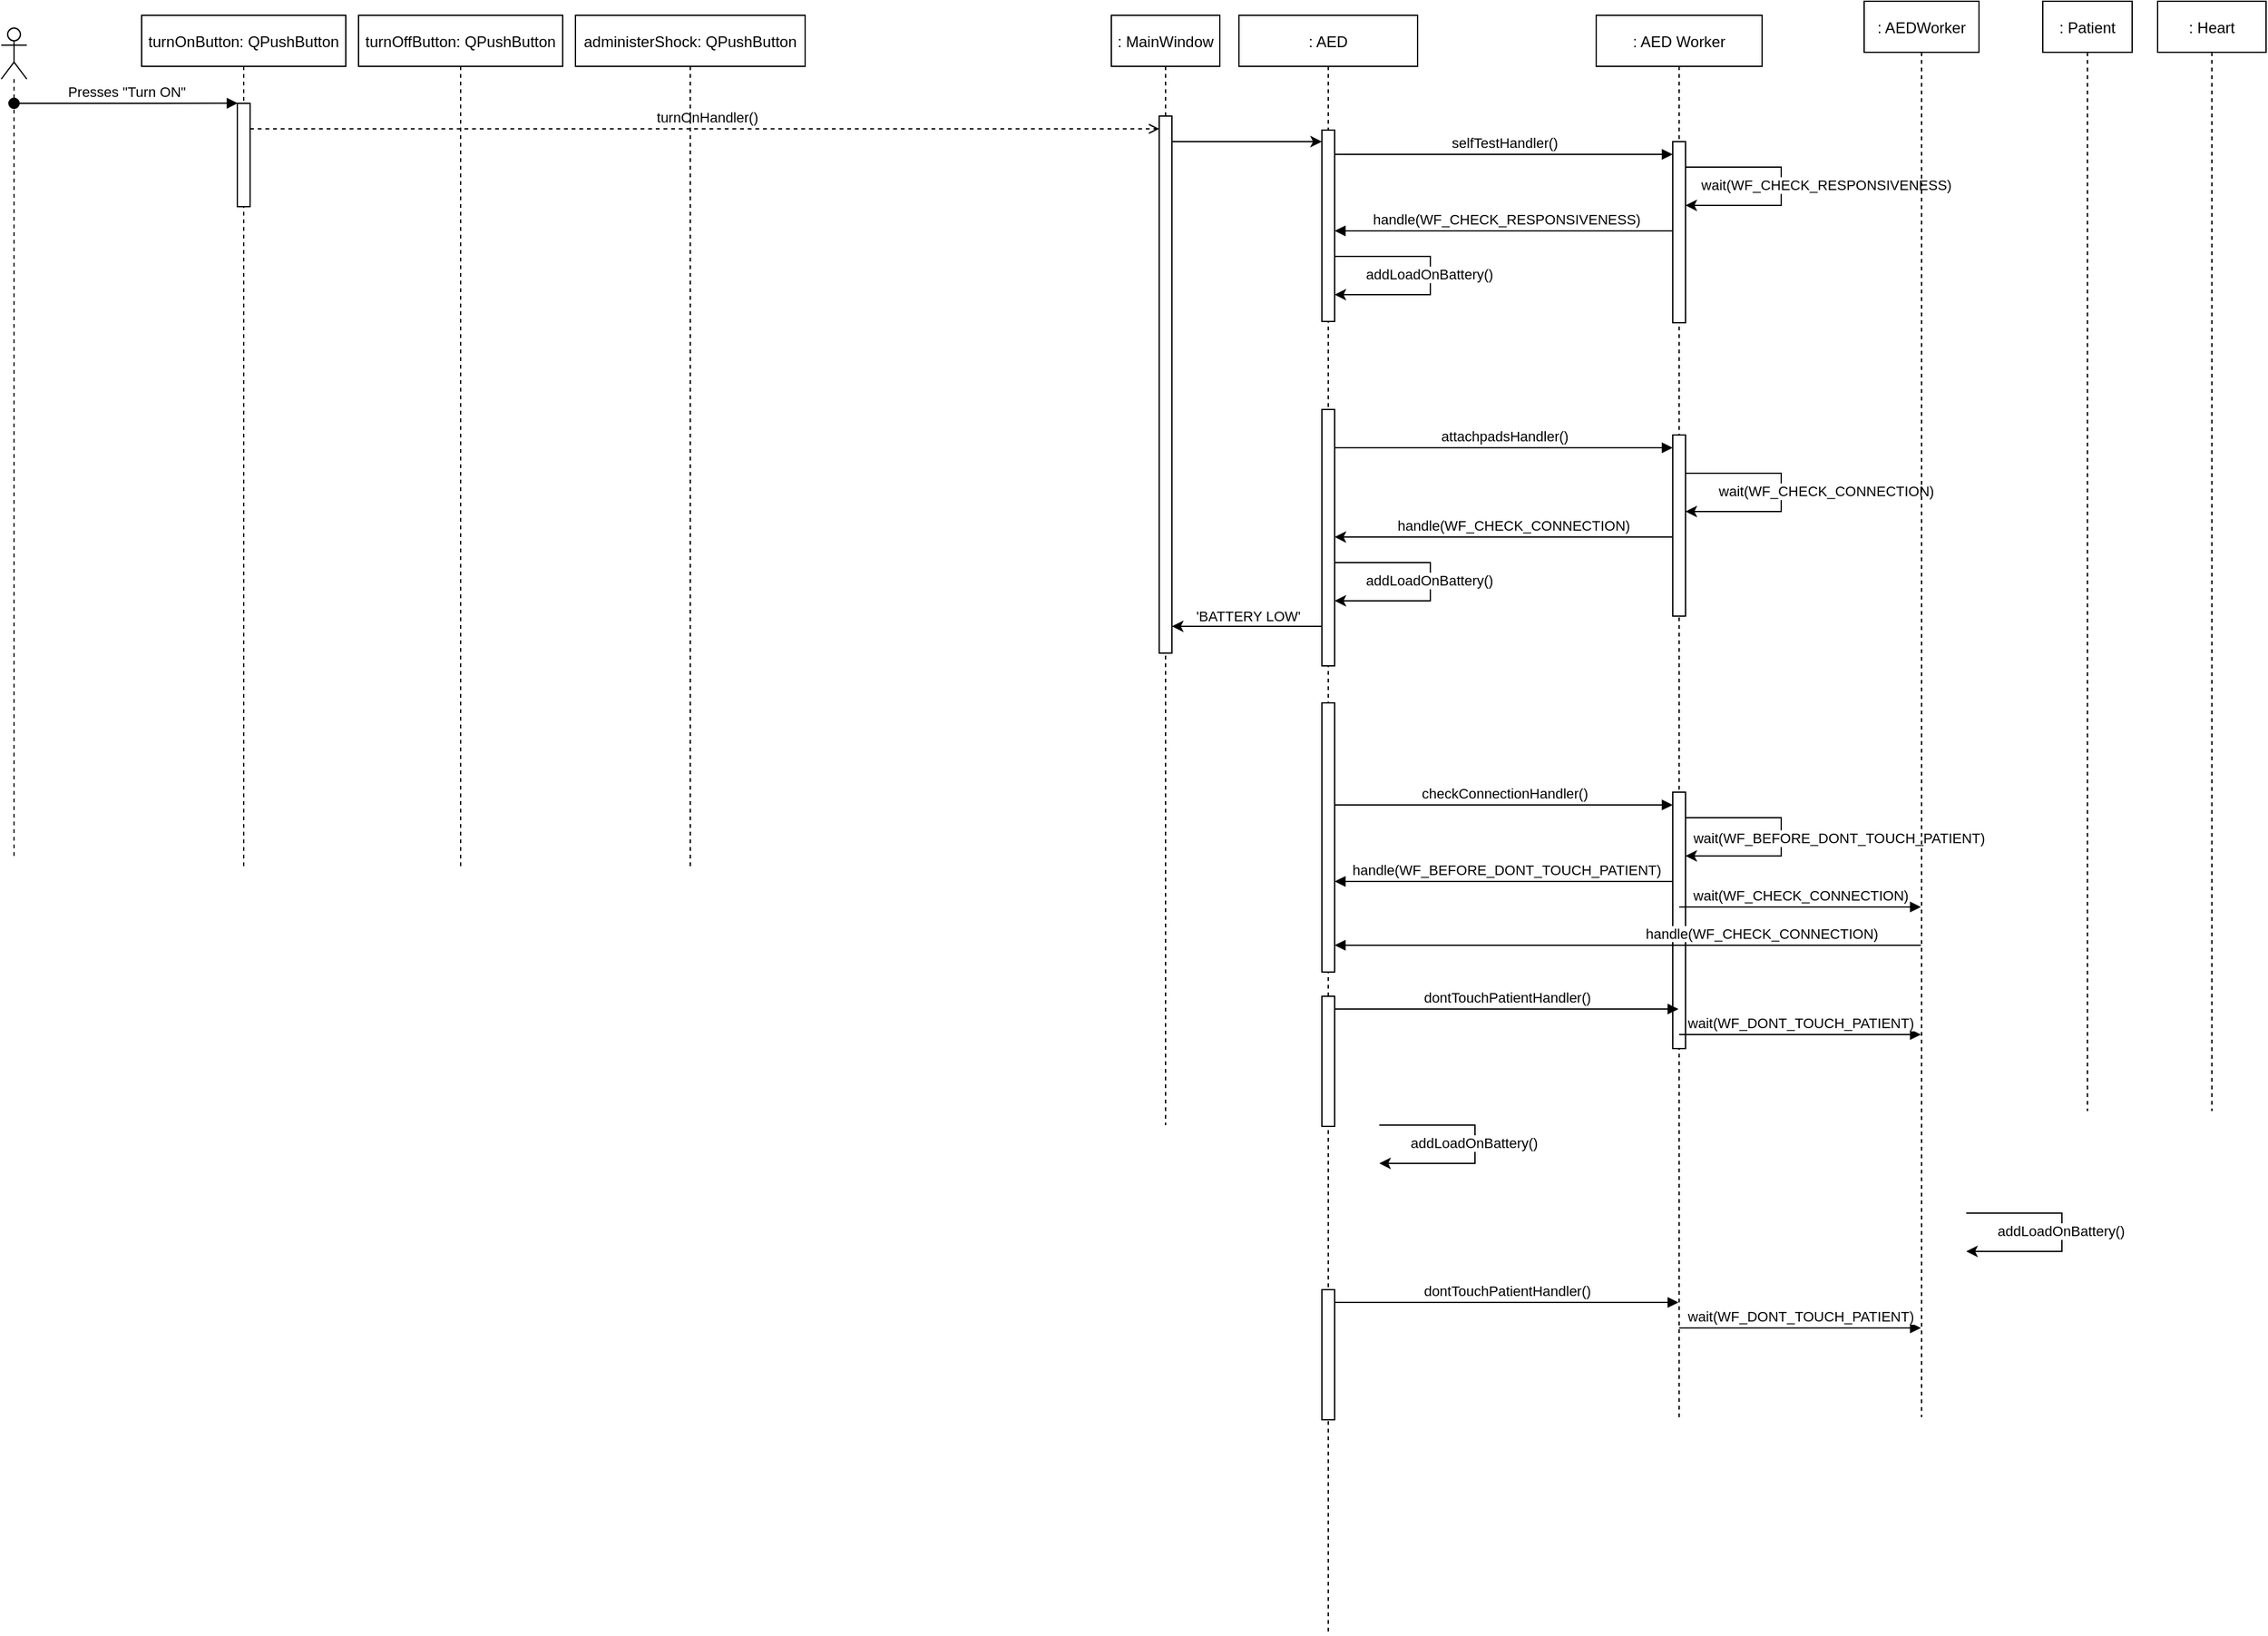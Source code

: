 <mxfile version="22.1.2" type="device">
  <diagram name="Page-1" id="ro_ihInaLSnizCOt3Q01">
    <mxGraphModel dx="2836" dy="1240" grid="1" gridSize="10" guides="1" tooltips="1" connect="1" arrows="1" fold="1" page="0" pageScale="1" pageWidth="850" pageHeight="1100" math="0" shadow="0">
      <root>
        <mxCell id="0" />
        <mxCell id="1" parent="0" />
        <mxCell id="qNoHRXe5Kn5nPfTsHGGu-1" value=": AED Worker" style="shape=umlLifeline;perimeter=lifelinePerimeter;container=1;collapsible=0;recursiveResize=0;rounded=0;shadow=0;strokeWidth=1;" parent="1" vertex="1">
          <mxGeometry x="1510" y="421" width="130" height="1099" as="geometry" />
        </mxCell>
        <mxCell id="qNoHRXe5Kn5nPfTsHGGu-2" value="" style="html=1;points=[];perimeter=orthogonalPerimeter;" parent="qNoHRXe5Kn5nPfTsHGGu-1" vertex="1">
          <mxGeometry x="60" y="99" width="10" height="142" as="geometry" />
        </mxCell>
        <mxCell id="qNoHRXe5Kn5nPfTsHGGu-3" style="edgeStyle=orthogonalEdgeStyle;rounded=0;orthogonalLoop=1;jettySize=auto;html=1;" parent="qNoHRXe5Kn5nPfTsHGGu-1" source="qNoHRXe5Kn5nPfTsHGGu-2" target="qNoHRXe5Kn5nPfTsHGGu-2" edge="1">
          <mxGeometry relative="1" as="geometry">
            <mxPoint x="70" y="149" as="targetPoint" />
            <mxPoint x="70" y="119" as="sourcePoint" />
            <Array as="points">
              <mxPoint x="145" y="119" />
              <mxPoint x="145" y="149" />
            </Array>
          </mxGeometry>
        </mxCell>
        <mxCell id="qNoHRXe5Kn5nPfTsHGGu-4" value="wait(WF_CHECK_RESPONSIVENESS)" style="edgeLabel;html=1;align=center;verticalAlign=middle;resizable=0;points=[];" parent="qNoHRXe5Kn5nPfTsHGGu-3" vertex="1" connectable="0">
          <mxGeometry x="-0.015" y="-1" relative="1" as="geometry">
            <mxPoint x="36" as="offset" />
          </mxGeometry>
        </mxCell>
        <mxCell id="qNoHRXe5Kn5nPfTsHGGu-5" value="" style="html=1;points=[];perimeter=orthogonalPerimeter;" parent="qNoHRXe5Kn5nPfTsHGGu-1" vertex="1">
          <mxGeometry x="60" y="329" width="10" height="142" as="geometry" />
        </mxCell>
        <mxCell id="qNoHRXe5Kn5nPfTsHGGu-6" style="edgeStyle=orthogonalEdgeStyle;rounded=0;orthogonalLoop=1;jettySize=auto;html=1;" parent="qNoHRXe5Kn5nPfTsHGGu-1" source="qNoHRXe5Kn5nPfTsHGGu-5" target="qNoHRXe5Kn5nPfTsHGGu-5" edge="1">
          <mxGeometry relative="1" as="geometry">
            <mxPoint x="70" y="389" as="targetPoint" />
            <mxPoint x="70" y="359" as="sourcePoint" />
            <Array as="points">
              <mxPoint x="145" y="359" />
              <mxPoint x="145" y="389" />
            </Array>
          </mxGeometry>
        </mxCell>
        <mxCell id="qNoHRXe5Kn5nPfTsHGGu-7" value="wait(WF_CHECK_CONNECTION)" style="edgeLabel;html=1;align=center;verticalAlign=middle;resizable=0;points=[];" parent="qNoHRXe5Kn5nPfTsHGGu-6" vertex="1" connectable="0">
          <mxGeometry x="-0.015" y="-1" relative="1" as="geometry">
            <mxPoint x="36" as="offset" />
          </mxGeometry>
        </mxCell>
        <mxCell id="qNoHRXe5Kn5nPfTsHGGu-8" value="" style="html=1;points=[];perimeter=orthogonalPerimeter;" parent="qNoHRXe5Kn5nPfTsHGGu-1" vertex="1">
          <mxGeometry x="60" y="609" width="10" height="201" as="geometry" />
        </mxCell>
        <mxCell id="qNoHRXe5Kn5nPfTsHGGu-9" style="edgeStyle=orthogonalEdgeStyle;rounded=0;orthogonalLoop=1;jettySize=auto;html=1;" parent="qNoHRXe5Kn5nPfTsHGGu-1" source="qNoHRXe5Kn5nPfTsHGGu-8" target="qNoHRXe5Kn5nPfTsHGGu-8" edge="1">
          <mxGeometry relative="1" as="geometry">
            <mxPoint x="70" y="659" as="targetPoint" />
            <mxPoint x="70" y="629" as="sourcePoint" />
            <Array as="points">
              <mxPoint x="145" y="629" />
              <mxPoint x="145" y="659" />
            </Array>
          </mxGeometry>
        </mxCell>
        <mxCell id="qNoHRXe5Kn5nPfTsHGGu-10" value="wait(WF_BEFORE_DONT_TOUCH_PATIENT)" style="edgeLabel;html=1;align=center;verticalAlign=middle;resizable=0;points=[];" parent="qNoHRXe5Kn5nPfTsHGGu-9" vertex="1" connectable="0">
          <mxGeometry x="-0.015" y="-1" relative="1" as="geometry">
            <mxPoint x="46" y="2" as="offset" />
          </mxGeometry>
        </mxCell>
        <mxCell id="qNoHRXe5Kn5nPfTsHGGu-11" style="edgeStyle=orthogonalEdgeStyle;rounded=0;orthogonalLoop=1;jettySize=auto;html=1;" parent="1" source="qNoHRXe5Kn5nPfTsHGGu-5" target="qNoHRXe5Kn5nPfTsHGGu-23" edge="1">
          <mxGeometry relative="1" as="geometry">
            <mxPoint x="1520" y="840" as="sourcePoint" />
            <Array as="points">
              <mxPoint x="1430" y="830" />
              <mxPoint x="1430" y="830" />
            </Array>
          </mxGeometry>
        </mxCell>
        <mxCell id="qNoHRXe5Kn5nPfTsHGGu-12" value="handle(WF_CHECK_CONNECTION)" style="edgeLabel;html=1;align=center;verticalAlign=middle;resizable=0;points=[];" parent="qNoHRXe5Kn5nPfTsHGGu-11" vertex="1" connectable="0">
          <mxGeometry x="-0.445" relative="1" as="geometry">
            <mxPoint x="-52" y="-9" as="offset" />
          </mxGeometry>
        </mxCell>
        <mxCell id="qNoHRXe5Kn5nPfTsHGGu-13" value=": AEDWorker" style="shape=umlLifeline;perimeter=lifelinePerimeter;container=1;collapsible=0;recursiveResize=0;rounded=0;shadow=0;strokeWidth=1;" parent="1" vertex="1">
          <mxGeometry x="1720" y="410" width="90" height="1110" as="geometry" />
        </mxCell>
        <mxCell id="qNoHRXe5Kn5nPfTsHGGu-14" value=": Patient" style="shape=umlLifeline;perimeter=lifelinePerimeter;container=1;collapsible=0;recursiveResize=0;rounded=0;shadow=0;strokeWidth=1;" parent="1" vertex="1">
          <mxGeometry x="1860" y="410" width="70" height="870" as="geometry" />
        </mxCell>
        <mxCell id="qNoHRXe5Kn5nPfTsHGGu-15" value=": Heart" style="shape=umlLifeline;perimeter=lifelinePerimeter;container=1;collapsible=0;recursiveResize=0;rounded=0;shadow=0;strokeWidth=1;" parent="1" vertex="1">
          <mxGeometry x="1950" y="410" width="85" height="870" as="geometry" />
        </mxCell>
        <mxCell id="qNoHRXe5Kn5nPfTsHGGu-16" value="" style="shape=umlLifeline;participant=umlActor;perimeter=lifelinePerimeter;whiteSpace=wrap;html=1;container=1;collapsible=0;recursiveResize=0;verticalAlign=top;spacingTop=36;outlineConnect=0;" parent="1" vertex="1">
          <mxGeometry x="260" y="431" width="20" height="649" as="geometry" />
        </mxCell>
        <mxCell id="qNoHRXe5Kn5nPfTsHGGu-17" value=" Presses &quot;Turn ON&quot;" style="verticalAlign=bottom;startArrow=oval;endArrow=block;startSize=8;shadow=0;strokeWidth=1;startFill=1;entryX=0.031;entryY=-0.001;entryDx=0;entryDy=0;entryPerimeter=0;" parent="1" source="qNoHRXe5Kn5nPfTsHGGu-16" target="qNoHRXe5Kn5nPfTsHGGu-29" edge="1">
          <mxGeometry x="0.008" relative="1" as="geometry">
            <mxPoint x="1020" y="490" as="sourcePoint" />
            <Array as="points">
              <mxPoint x="320" y="490" />
            </Array>
            <mxPoint as="offset" />
          </mxGeometry>
        </mxCell>
        <mxCell id="qNoHRXe5Kn5nPfTsHGGu-18" value=": AED" style="shape=umlLifeline;perimeter=lifelinePerimeter;container=1;collapsible=0;recursiveResize=0;rounded=0;shadow=0;strokeWidth=1;" parent="1" vertex="1">
          <mxGeometry x="1230" y="421" width="140" height="1269" as="geometry" />
        </mxCell>
        <mxCell id="qNoHRXe5Kn5nPfTsHGGu-19" style="edgeStyle=orthogonalEdgeStyle;rounded=0;orthogonalLoop=1;jettySize=auto;html=1;" parent="qNoHRXe5Kn5nPfTsHGGu-18" source="qNoHRXe5Kn5nPfTsHGGu-21" target="qNoHRXe5Kn5nPfTsHGGu-21" edge="1">
          <mxGeometry relative="1" as="geometry">
            <mxPoint x="190" y="219" as="targetPoint" />
            <Array as="points">
              <mxPoint x="150" y="189" />
              <mxPoint x="150" y="219" />
            </Array>
          </mxGeometry>
        </mxCell>
        <mxCell id="qNoHRXe5Kn5nPfTsHGGu-20" value="addLoadOnBattery()" style="edgeLabel;html=1;align=center;verticalAlign=middle;resizable=0;points=[];" parent="qNoHRXe5Kn5nPfTsHGGu-19" vertex="1" connectable="0">
          <mxGeometry x="-0.015" y="-1" relative="1" as="geometry">
            <mxPoint as="offset" />
          </mxGeometry>
        </mxCell>
        <mxCell id="qNoHRXe5Kn5nPfTsHGGu-21" value="" style="html=1;points=[];perimeter=orthogonalPerimeter;" parent="qNoHRXe5Kn5nPfTsHGGu-18" vertex="1">
          <mxGeometry x="65" y="90" width="10" height="150" as="geometry" />
        </mxCell>
        <mxCell id="qNoHRXe5Kn5nPfTsHGGu-22" value="" style="html=1;points=[];perimeter=orthogonalPerimeter;" parent="qNoHRXe5Kn5nPfTsHGGu-18" vertex="1">
          <mxGeometry x="65" y="539" width="10" height="211" as="geometry" />
        </mxCell>
        <mxCell id="qNoHRXe5Kn5nPfTsHGGu-23" value="" style="html=1;points=[];perimeter=orthogonalPerimeter;" parent="qNoHRXe5Kn5nPfTsHGGu-18" vertex="1">
          <mxGeometry x="65" y="309" width="10" height="201" as="geometry" />
        </mxCell>
        <mxCell id="qNoHRXe5Kn5nPfTsHGGu-24" value="" style="html=1;points=[];perimeter=orthogonalPerimeter;" parent="qNoHRXe5Kn5nPfTsHGGu-18" vertex="1">
          <mxGeometry x="65" y="769" width="10" height="102" as="geometry" />
        </mxCell>
        <mxCell id="qNoHRXe5Kn5nPfTsHGGu-25" value="" style="html=1;points=[];perimeter=orthogonalPerimeter;" parent="qNoHRXe5Kn5nPfTsHGGu-18" vertex="1">
          <mxGeometry x="65" y="999" width="10" height="102" as="geometry" />
        </mxCell>
        <mxCell id="qNoHRXe5Kn5nPfTsHGGu-26" style="edgeStyle=orthogonalEdgeStyle;rounded=0;orthogonalLoop=1;jettySize=auto;html=1;" parent="qNoHRXe5Kn5nPfTsHGGu-18" edge="1">
          <mxGeometry relative="1" as="geometry">
            <mxPoint x="75" y="459" as="targetPoint" />
            <mxPoint x="75" y="429" as="sourcePoint" />
            <Array as="points">
              <mxPoint x="150" y="429" />
              <mxPoint x="150" y="459" />
            </Array>
          </mxGeometry>
        </mxCell>
        <mxCell id="qNoHRXe5Kn5nPfTsHGGu-27" value="addLoadOnBattery()" style="edgeLabel;html=1;align=center;verticalAlign=middle;resizable=0;points=[];" parent="qNoHRXe5Kn5nPfTsHGGu-26" vertex="1" connectable="0">
          <mxGeometry x="-0.015" y="-1" relative="1" as="geometry">
            <mxPoint as="offset" />
          </mxGeometry>
        </mxCell>
        <mxCell id="qNoHRXe5Kn5nPfTsHGGu-28" value="turnOnButton: QPushButton" style="shape=umlLifeline;perimeter=lifelinePerimeter;container=1;collapsible=0;recursiveResize=0;rounded=0;shadow=0;strokeWidth=1;" parent="1" vertex="1">
          <mxGeometry x="370" y="421" width="160" height="669" as="geometry" />
        </mxCell>
        <mxCell id="qNoHRXe5Kn5nPfTsHGGu-29" value="" style="html=1;points=[];perimeter=orthogonalPerimeter;" parent="qNoHRXe5Kn5nPfTsHGGu-28" vertex="1">
          <mxGeometry x="75" y="69" width="10" height="81" as="geometry" />
        </mxCell>
        <mxCell id="qNoHRXe5Kn5nPfTsHGGu-30" value=" turnOnHandler()" style="verticalAlign=bottom;endArrow=open;shadow=0;strokeWidth=1;dashed=1;endFill=0;" parent="1" source="qNoHRXe5Kn5nPfTsHGGu-29" target="qNoHRXe5Kn5nPfTsHGGu-35" edge="1">
          <mxGeometry x="0.007" relative="1" as="geometry">
            <mxPoint x="900" y="679" as="sourcePoint" />
            <mxPoint x="1181" y="679" as="targetPoint" />
            <mxPoint as="offset" />
            <Array as="points">
              <mxPoint x="890" y="510" />
            </Array>
          </mxGeometry>
        </mxCell>
        <mxCell id="qNoHRXe5Kn5nPfTsHGGu-31" value=" selfTestHandler()" style="verticalAlign=bottom;endArrow=block;shadow=0;strokeWidth=1;endFill=1;" parent="1" source="qNoHRXe5Kn5nPfTsHGGu-21" target="qNoHRXe5Kn5nPfTsHGGu-2" edge="1">
          <mxGeometry x="0.008" relative="1" as="geometry">
            <mxPoint x="1308.43" y="544.376" as="sourcePoint" />
            <mxPoint x="1470" y="530" as="targetPoint" />
            <mxPoint as="offset" />
            <Array as="points">
              <mxPoint x="1400" y="530" />
            </Array>
          </mxGeometry>
        </mxCell>
        <mxCell id="qNoHRXe5Kn5nPfTsHGGu-32" value=" attachpadsHandler()" style="verticalAlign=bottom;endArrow=block;shadow=0;strokeWidth=1;endFill=1;" parent="1" source="qNoHRXe5Kn5nPfTsHGGu-23" target="qNoHRXe5Kn5nPfTsHGGu-5" edge="1">
          <mxGeometry x="0.008" relative="1" as="geometry">
            <mxPoint x="1445" y="781.0" as="sourcePoint" />
            <mxPoint x="1540" y="760" as="targetPoint" />
            <mxPoint as="offset" />
            <Array as="points">
              <mxPoint x="1410" y="760" />
            </Array>
          </mxGeometry>
        </mxCell>
        <mxCell id="qNoHRXe5Kn5nPfTsHGGu-33" value=" checkConnectionHandler()" style="verticalAlign=bottom;endArrow=block;shadow=0;strokeWidth=1;endFill=1;" parent="1" source="qNoHRXe5Kn5nPfTsHGGu-22" target="qNoHRXe5Kn5nPfTsHGGu-8" edge="1">
          <mxGeometry x="0.007" relative="1" as="geometry">
            <mxPoint x="1410" y="990" as="sourcePoint" />
            <mxPoint x="1500.78" y="1038.35" as="targetPoint" />
            <mxPoint as="offset" />
            <Array as="points">
              <mxPoint x="1430" y="1040" />
            </Array>
          </mxGeometry>
        </mxCell>
        <mxCell id="qNoHRXe5Kn5nPfTsHGGu-34" value=": MainWindow" style="shape=umlLifeline;perimeter=lifelinePerimeter;container=1;collapsible=0;recursiveResize=0;rounded=0;shadow=0;strokeWidth=1;" parent="1" vertex="1">
          <mxGeometry x="1130" y="421" width="85" height="870" as="geometry" />
        </mxCell>
        <mxCell id="qNoHRXe5Kn5nPfTsHGGu-35" value="" style="html=1;points=[];perimeter=orthogonalPerimeter;" parent="qNoHRXe5Kn5nPfTsHGGu-34" vertex="1">
          <mxGeometry x="37.5" y="79" width="10" height="421" as="geometry" />
        </mxCell>
        <mxCell id="qNoHRXe5Kn5nPfTsHGGu-36" value="turnOffButton: QPushButton" style="shape=umlLifeline;perimeter=lifelinePerimeter;container=1;collapsible=0;recursiveResize=0;rounded=0;shadow=0;strokeWidth=1;" parent="1" vertex="1">
          <mxGeometry x="540" y="421" width="160" height="669" as="geometry" />
        </mxCell>
        <mxCell id="qNoHRXe5Kn5nPfTsHGGu-37" value="administerShock: QPushButton" style="shape=umlLifeline;perimeter=lifelinePerimeter;container=1;collapsible=0;recursiveResize=0;rounded=0;shadow=0;strokeWidth=1;" parent="1" vertex="1">
          <mxGeometry x="710" y="421" width="180" height="669" as="geometry" />
        </mxCell>
        <mxCell id="qNoHRXe5Kn5nPfTsHGGu-38" value="wait(WF_CHECK_CONNECTION)" style="verticalAlign=bottom;endArrow=block;shadow=0;strokeWidth=1;endFill=1;" parent="1" source="qNoHRXe5Kn5nPfTsHGGu-1" target="qNoHRXe5Kn5nPfTsHGGu-13" edge="1">
          <mxGeometry x="0.007" relative="1" as="geometry">
            <mxPoint x="1510" y="1100" as="sourcePoint" />
            <mxPoint x="1770" y="1100" as="targetPoint" />
            <mxPoint as="offset" />
            <Array as="points">
              <mxPoint x="1580" y="1120" />
            </Array>
          </mxGeometry>
        </mxCell>
        <mxCell id="qNoHRXe5Kn5nPfTsHGGu-39" value="dontTouchPatientHandler()" style="verticalAlign=bottom;endArrow=block;shadow=0;strokeWidth=1;endFill=1;" parent="1" source="qNoHRXe5Kn5nPfTsHGGu-24" target="qNoHRXe5Kn5nPfTsHGGu-1" edge="1">
          <mxGeometry x="0.004" relative="1" as="geometry">
            <mxPoint x="1310" y="1200" as="sourcePoint" />
            <mxPoint x="1505.78" y="1200.35" as="targetPoint" />
            <mxPoint as="offset" />
            <Array as="points">
              <mxPoint x="1410" y="1200" />
            </Array>
          </mxGeometry>
        </mxCell>
        <mxCell id="qNoHRXe5Kn5nPfTsHGGu-40" value="dontTouchPatientHandler()" style="verticalAlign=bottom;endArrow=block;shadow=0;strokeWidth=1;endFill=1;" parent="1" source="qNoHRXe5Kn5nPfTsHGGu-25" target="qNoHRXe5Kn5nPfTsHGGu-1" edge="1">
          <mxGeometry x="0.004" relative="1" as="geometry">
            <mxPoint x="1370" y="1430" as="sourcePoint" />
            <mxPoint x="1450" y="1430" as="targetPoint" />
            <mxPoint as="offset" />
            <Array as="points">
              <mxPoint x="1360" y="1430" />
            </Array>
          </mxGeometry>
        </mxCell>
        <mxCell id="qNoHRXe5Kn5nPfTsHGGu-41" value="wait(WF_DONT_TOUCH_PATIENT)" style="verticalAlign=bottom;endArrow=block;shadow=0;strokeWidth=1;endFill=1;" parent="1" source="qNoHRXe5Kn5nPfTsHGGu-1" target="qNoHRXe5Kn5nPfTsHGGu-13" edge="1">
          <mxGeometry x="0.007" relative="1" as="geometry">
            <mxPoint x="1520" y="1460" as="sourcePoint" />
            <mxPoint x="1780" y="1460" as="targetPoint" />
            <mxPoint as="offset" />
            <Array as="points">
              <mxPoint x="1600" y="1220" />
            </Array>
          </mxGeometry>
        </mxCell>
        <mxCell id="qNoHRXe5Kn5nPfTsHGGu-42" value="wait(WF_DONT_TOUCH_PATIENT)" style="verticalAlign=bottom;endArrow=block;shadow=0;strokeWidth=1;endFill=1;" parent="1" source="qNoHRXe5Kn5nPfTsHGGu-1" target="qNoHRXe5Kn5nPfTsHGGu-13" edge="1">
          <mxGeometry x="0.007" relative="1" as="geometry">
            <mxPoint x="1620" y="1450" as="sourcePoint" />
            <mxPoint x="1880" y="1450" as="targetPoint" />
            <mxPoint as="offset" />
            <Array as="points">
              <mxPoint x="1715" y="1450" />
            </Array>
          </mxGeometry>
        </mxCell>
        <mxCell id="qNoHRXe5Kn5nPfTsHGGu-43" value="handle(WF_CHECK_RESPONSIVENESS)" style="verticalAlign=bottom;endArrow=block;shadow=0;strokeWidth=1;endFill=1;" parent="1" source="qNoHRXe5Kn5nPfTsHGGu-2" target="qNoHRXe5Kn5nPfTsHGGu-21" edge="1">
          <mxGeometry x="-0.02" relative="1" as="geometry">
            <mxPoint x="1440" y="590" as="sourcePoint" />
            <mxPoint x="1410" y="590" as="targetPoint" />
            <mxPoint as="offset" />
            <Array as="points">
              <mxPoint x="1380" y="590" />
            </Array>
          </mxGeometry>
        </mxCell>
        <mxCell id="qNoHRXe5Kn5nPfTsHGGu-44" style="edgeStyle=orthogonalEdgeStyle;rounded=0;orthogonalLoop=1;jettySize=auto;html=1;" parent="1" edge="1">
          <mxGeometry relative="1" as="geometry">
            <mxPoint x="1340" y="1321" as="targetPoint" />
            <mxPoint x="1340" y="1291" as="sourcePoint" />
            <Array as="points">
              <mxPoint x="1415" y="1291" />
              <mxPoint x="1415" y="1321" />
            </Array>
          </mxGeometry>
        </mxCell>
        <mxCell id="qNoHRXe5Kn5nPfTsHGGu-45" value="addLoadOnBattery()" style="edgeLabel;html=1;align=center;verticalAlign=middle;resizable=0;points=[];" parent="qNoHRXe5Kn5nPfTsHGGu-44" vertex="1" connectable="0">
          <mxGeometry x="-0.015" y="-1" relative="1" as="geometry">
            <mxPoint as="offset" />
          </mxGeometry>
        </mxCell>
        <mxCell id="qNoHRXe5Kn5nPfTsHGGu-46" style="edgeStyle=orthogonalEdgeStyle;rounded=0;orthogonalLoop=1;jettySize=auto;html=1;" parent="1" edge="1">
          <mxGeometry relative="1" as="geometry">
            <mxPoint x="1800" y="1390.003" as="targetPoint" />
            <mxPoint x="1800" y="1360.003" as="sourcePoint" />
            <Array as="points">
              <mxPoint x="1875" y="1359.96" />
              <mxPoint x="1875" y="1389.96" />
            </Array>
          </mxGeometry>
        </mxCell>
        <mxCell id="qNoHRXe5Kn5nPfTsHGGu-47" value="addLoadOnBattery()" style="edgeLabel;html=1;align=center;verticalAlign=middle;resizable=0;points=[];" parent="qNoHRXe5Kn5nPfTsHGGu-46" vertex="1" connectable="0">
          <mxGeometry x="-0.015" y="-1" relative="1" as="geometry">
            <mxPoint as="offset" />
          </mxGeometry>
        </mxCell>
        <mxCell id="qNoHRXe5Kn5nPfTsHGGu-48" value="handle(WF_CHECK_CONNECTION)" style="verticalAlign=bottom;endArrow=block;shadow=0;strokeWidth=1;endFill=1;" parent="1" source="qNoHRXe5Kn5nPfTsHGGu-13" target="qNoHRXe5Kn5nPfTsHGGu-22" edge="1">
          <mxGeometry x="-0.458" relative="1" as="geometry">
            <mxPoint x="1450" y="1080" as="sourcePoint" />
            <mxPoint x="1710" y="1080" as="targetPoint" />
            <mxPoint as="offset" />
            <Array as="points">
              <mxPoint x="1480" y="1150" />
            </Array>
          </mxGeometry>
        </mxCell>
        <mxCell id="qNoHRXe5Kn5nPfTsHGGu-49" value="handle(WF_BEFORE_DONT_TOUCH_PATIENT)" style="verticalAlign=bottom;endArrow=block;shadow=0;strokeWidth=1;endFill=1;" parent="1" source="qNoHRXe5Kn5nPfTsHGGu-8" target="qNoHRXe5Kn5nPfTsHGGu-22" edge="1">
          <mxGeometry x="-0.019" relative="1" as="geometry">
            <mxPoint x="1460" y="1080" as="sourcePoint" />
            <mxPoint x="1370" y="1080" as="targetPoint" />
            <mxPoint as="offset" />
            <Array as="points">
              <mxPoint x="1430" y="1100" />
            </Array>
          </mxGeometry>
        </mxCell>
        <mxCell id="qNoHRXe5Kn5nPfTsHGGu-50" style="edgeStyle=orthogonalEdgeStyle;rounded=0;orthogonalLoop=1;jettySize=auto;html=1;" parent="1" source="qNoHRXe5Kn5nPfTsHGGu-35" target="qNoHRXe5Kn5nPfTsHGGu-21" edge="1">
          <mxGeometry relative="1" as="geometry">
            <Array as="points">
              <mxPoint x="1230" y="520" />
              <mxPoint x="1230" y="520" />
            </Array>
          </mxGeometry>
        </mxCell>
        <mxCell id="qNoHRXe5Kn5nPfTsHGGu-51" style="edgeStyle=orthogonalEdgeStyle;rounded=0;orthogonalLoop=1;jettySize=auto;html=1;" parent="1" source="qNoHRXe5Kn5nPfTsHGGu-23" target="qNoHRXe5Kn5nPfTsHGGu-35" edge="1">
          <mxGeometry relative="1" as="geometry">
            <Array as="points">
              <mxPoint x="1240" y="900" />
              <mxPoint x="1240" y="900" />
            </Array>
          </mxGeometry>
        </mxCell>
        <mxCell id="qNoHRXe5Kn5nPfTsHGGu-52" value="&#39;BATTERY LOW&#39;" style="edgeLabel;html=1;align=center;verticalAlign=middle;resizable=0;points=[];" parent="qNoHRXe5Kn5nPfTsHGGu-51" vertex="1" connectable="0">
          <mxGeometry x="-0.003" y="-1" relative="1" as="geometry">
            <mxPoint y="-7" as="offset" />
          </mxGeometry>
        </mxCell>
      </root>
    </mxGraphModel>
  </diagram>
</mxfile>
